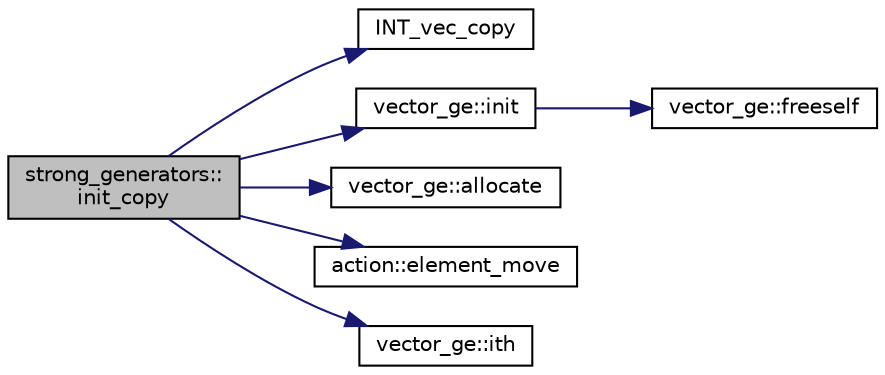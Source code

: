 digraph "strong_generators::init_copy"
{
  edge [fontname="Helvetica",fontsize="10",labelfontname="Helvetica",labelfontsize="10"];
  node [fontname="Helvetica",fontsize="10",shape=record];
  rankdir="LR";
  Node2495 [label="strong_generators::\linit_copy",height=0.2,width=0.4,color="black", fillcolor="grey75", style="filled", fontcolor="black"];
  Node2495 -> Node2496 [color="midnightblue",fontsize="10",style="solid",fontname="Helvetica"];
  Node2496 [label="INT_vec_copy",height=0.2,width=0.4,color="black", fillcolor="white", style="filled",URL="$df/dbf/sajeeb_8_c.html#ac2d875e27e009af6ec04d17254d11075"];
  Node2495 -> Node2497 [color="midnightblue",fontsize="10",style="solid",fontname="Helvetica"];
  Node2497 [label="vector_ge::init",height=0.2,width=0.4,color="black", fillcolor="white", style="filled",URL="$d4/d6e/classvector__ge.html#afe1d6befd1f1501e6be34afbaa9d30a8"];
  Node2497 -> Node2498 [color="midnightblue",fontsize="10",style="solid",fontname="Helvetica"];
  Node2498 [label="vector_ge::freeself",height=0.2,width=0.4,color="black", fillcolor="white", style="filled",URL="$d4/d6e/classvector__ge.html#aa002e4b715cc73a9b8b367d29700b452"];
  Node2495 -> Node2499 [color="midnightblue",fontsize="10",style="solid",fontname="Helvetica"];
  Node2499 [label="vector_ge::allocate",height=0.2,width=0.4,color="black", fillcolor="white", style="filled",URL="$d4/d6e/classvector__ge.html#a35b062a9201b30f0a87bf87702d243ae"];
  Node2495 -> Node2500 [color="midnightblue",fontsize="10",style="solid",fontname="Helvetica"];
  Node2500 [label="action::element_move",height=0.2,width=0.4,color="black", fillcolor="white", style="filled",URL="$d2/d86/classaction.html#a550947491bbb534d3d7951f50198a874"];
  Node2495 -> Node2501 [color="midnightblue",fontsize="10",style="solid",fontname="Helvetica"];
  Node2501 [label="vector_ge::ith",height=0.2,width=0.4,color="black", fillcolor="white", style="filled",URL="$d4/d6e/classvector__ge.html#a1ff002e8b746a9beb119d57dcd4a15ff"];
}
